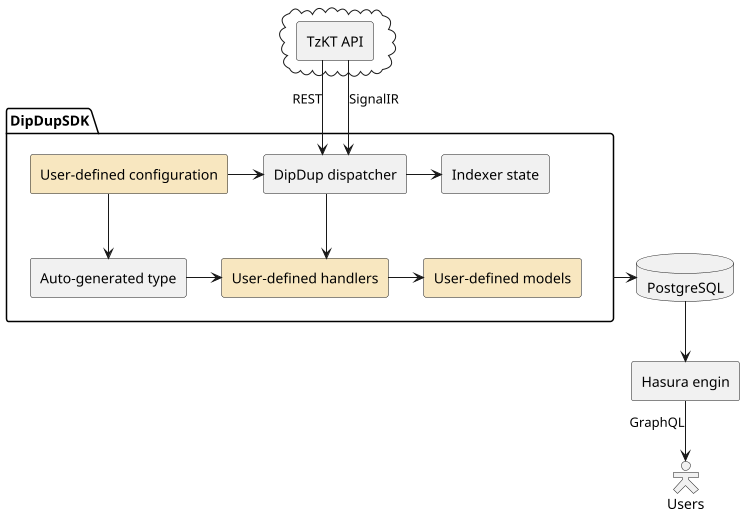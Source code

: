 @startuml
scale 750 width
skinparam linetype ortho
skinparam componentStyle rectangle
skinparam actorStyle Hollow
cloud {
    [TzKT API]
}
package "DipDupSDK" {
    [User-defined configuration] #STRATEGY
    [DipDup dispatcher]
    [Indexer state]
    [Auto-generated type]
    [User-defined models] #STRATEGY
    [User-defined handlers] #STRATEGY



    [DipDup dispatcher] -> [Indexer state]
    [DipDup dispatcher] --> [User-defined handlers]
    [User-defined configuration] -> [DipDup dispatcher]
    [User-defined configuration] --> [Auto-generated type]
    [Auto-generated type] -> [User-defined handlers]
    [User-defined handlers] -> [User-defined models]
}

database PostgreSQL {
}
actor "Users"

[TzKT API] --> [DipDup dispatcher]: REST
[TzKT API] --> [DipDup dispatcher]: SignalIR
PostgreSQL --> [Hasura engin]
[Hasura engin] --> Users: GraphQL
DipDupSDK -down-> PostgreSQL
@enduml